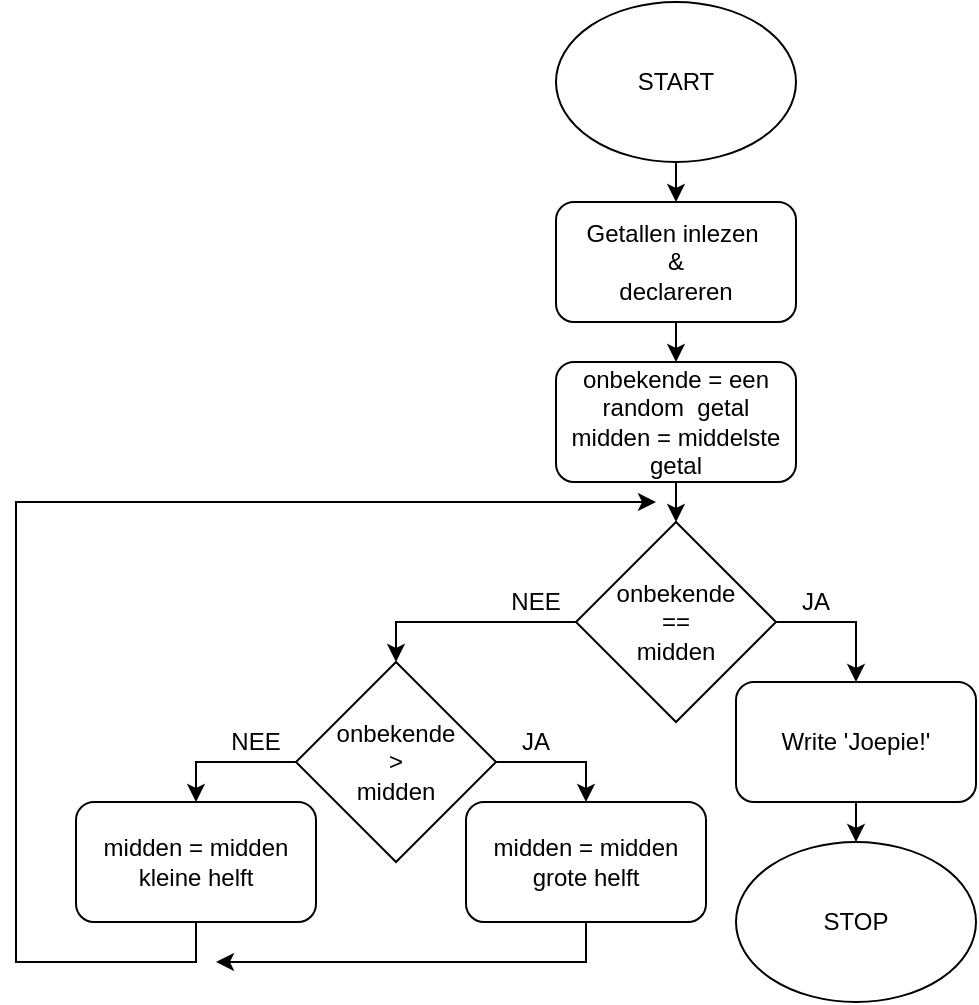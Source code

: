 <mxfile version="12.2.2" type="device" pages="1"><diagram id="wWx_zKWXunfLqnTVthbe" name="Page-1"><mxGraphModel dx="1468" dy="663" grid="1" gridSize="10" guides="1" tooltips="1" connect="1" arrows="1" fold="1" page="1" pageScale="1" pageWidth="700" pageHeight="600" math="0" shadow="0"><root><mxCell id="0"/><mxCell id="1" parent="0"/><mxCell id="rG5E1kZZ0QLNlj-HQiCf-1" style="edgeStyle=orthogonalEdgeStyle;rounded=0;orthogonalLoop=1;jettySize=auto;html=1;exitX=0.5;exitY=1;exitDx=0;exitDy=0;entryX=0.5;entryY=0;entryDx=0;entryDy=0;" edge="1" parent="1" source="rG5E1kZZ0QLNlj-HQiCf-2" target="rG5E1kZZ0QLNlj-HQiCf-4"><mxGeometry relative="1" as="geometry"/></mxCell><mxCell id="rG5E1kZZ0QLNlj-HQiCf-2" value="START" style="ellipse;whiteSpace=wrap;html=1;" vertex="1" parent="1"><mxGeometry x="300" y="30" width="120" height="80" as="geometry"/></mxCell><mxCell id="rG5E1kZZ0QLNlj-HQiCf-3" style="edgeStyle=orthogonalEdgeStyle;rounded=0;orthogonalLoop=1;jettySize=auto;html=1;exitX=0.5;exitY=1;exitDx=0;exitDy=0;entryX=0.5;entryY=0;entryDx=0;entryDy=0;" edge="1" parent="1" source="rG5E1kZZ0QLNlj-HQiCf-4" target="rG5E1kZZ0QLNlj-HQiCf-6"><mxGeometry relative="1" as="geometry"/></mxCell><mxCell id="rG5E1kZZ0QLNlj-HQiCf-4" value="Getallen inlezen&amp;nbsp;&lt;br&gt;&amp;amp;&lt;br&gt;declareren" style="rounded=1;whiteSpace=wrap;html=1;" vertex="1" parent="1"><mxGeometry x="300" y="130" width="120" height="60" as="geometry"/></mxCell><mxCell id="rG5E1kZZ0QLNlj-HQiCf-5" style="edgeStyle=orthogonalEdgeStyle;rounded=0;orthogonalLoop=1;jettySize=auto;html=1;exitX=0.5;exitY=1;exitDx=0;exitDy=0;entryX=0.5;entryY=0;entryDx=0;entryDy=0;" edge="1" parent="1" source="rG5E1kZZ0QLNlj-HQiCf-6" target="rG5E1kZZ0QLNlj-HQiCf-9"><mxGeometry relative="1" as="geometry"/></mxCell><mxCell id="rG5E1kZZ0QLNlj-HQiCf-6" value="onbekende = een&lt;br&gt;random&amp;nbsp; getal&lt;br&gt;midden = middelste&lt;br&gt;getal" style="rounded=1;whiteSpace=wrap;html=1;" vertex="1" parent="1"><mxGeometry x="300" y="210" width="120" height="60" as="geometry"/></mxCell><mxCell id="rG5E1kZZ0QLNlj-HQiCf-8" style="edgeStyle=orthogonalEdgeStyle;rounded=0;orthogonalLoop=1;jettySize=auto;html=1;exitX=1;exitY=0.5;exitDx=0;exitDy=0;" edge="1" parent="1" source="rG5E1kZZ0QLNlj-HQiCf-9" target="rG5E1kZZ0QLNlj-HQiCf-13"><mxGeometry relative="1" as="geometry"/></mxCell><mxCell id="rG5E1kZZ0QLNlj-HQiCf-21" style="edgeStyle=orthogonalEdgeStyle;rounded=0;orthogonalLoop=1;jettySize=auto;html=1;exitX=0;exitY=0.5;exitDx=0;exitDy=0;entryX=0.5;entryY=0;entryDx=0;entryDy=0;" edge="1" parent="1" source="rG5E1kZZ0QLNlj-HQiCf-9" target="rG5E1kZZ0QLNlj-HQiCf-16"><mxGeometry relative="1" as="geometry"/></mxCell><mxCell id="rG5E1kZZ0QLNlj-HQiCf-9" value="onbekende&lt;br&gt;==&lt;br&gt;midden" style="rhombus;whiteSpace=wrap;html=1;" vertex="1" parent="1"><mxGeometry x="310" y="290" width="100" height="100" as="geometry"/></mxCell><mxCell id="rG5E1kZZ0QLNlj-HQiCf-12" style="edgeStyle=orthogonalEdgeStyle;rounded=0;orthogonalLoop=1;jettySize=auto;html=1;exitX=0.5;exitY=1;exitDx=0;exitDy=0;entryX=0.5;entryY=0;entryDx=0;entryDy=0;" edge="1" parent="1" source="rG5E1kZZ0QLNlj-HQiCf-13" target="rG5E1kZZ0QLNlj-HQiCf-14"><mxGeometry relative="1" as="geometry"/></mxCell><mxCell id="rG5E1kZZ0QLNlj-HQiCf-13" value="Write 'Joepie!'" style="rounded=1;whiteSpace=wrap;html=1;" vertex="1" parent="1"><mxGeometry x="390" y="370" width="120" height="60" as="geometry"/></mxCell><mxCell id="rG5E1kZZ0QLNlj-HQiCf-14" value="STOP" style="ellipse;whiteSpace=wrap;html=1;" vertex="1" parent="1"><mxGeometry x="390" y="450" width="120" height="80" as="geometry"/></mxCell><mxCell id="rG5E1kZZ0QLNlj-HQiCf-19" style="edgeStyle=orthogonalEdgeStyle;rounded=0;orthogonalLoop=1;jettySize=auto;html=1;exitX=0;exitY=0.5;exitDx=0;exitDy=0;" edge="1" parent="1" source="rG5E1kZZ0QLNlj-HQiCf-16" target="rG5E1kZZ0QLNlj-HQiCf-17"><mxGeometry relative="1" as="geometry"/></mxCell><mxCell id="rG5E1kZZ0QLNlj-HQiCf-20" style="edgeStyle=orthogonalEdgeStyle;rounded=0;orthogonalLoop=1;jettySize=auto;html=1;exitX=1;exitY=0.5;exitDx=0;exitDy=0;entryX=0.5;entryY=0;entryDx=0;entryDy=0;" edge="1" parent="1" source="rG5E1kZZ0QLNlj-HQiCf-16" target="rG5E1kZZ0QLNlj-HQiCf-18"><mxGeometry relative="1" as="geometry"/></mxCell><mxCell id="rG5E1kZZ0QLNlj-HQiCf-16" value="onbekende&lt;br&gt;&amp;gt;&lt;br&gt;midden" style="rhombus;whiteSpace=wrap;html=1;" vertex="1" parent="1"><mxGeometry x="170" y="360" width="100" height="100" as="geometry"/></mxCell><mxCell id="rG5E1kZZ0QLNlj-HQiCf-22" style="edgeStyle=orthogonalEdgeStyle;rounded=0;orthogonalLoop=1;jettySize=auto;html=1;exitX=0.5;exitY=1;exitDx=0;exitDy=0;" edge="1" parent="1" source="rG5E1kZZ0QLNlj-HQiCf-17"><mxGeometry relative="1" as="geometry"><mxPoint x="350" y="280" as="targetPoint"/><Array as="points"><mxPoint x="120" y="510"/><mxPoint x="30" y="510"/><mxPoint x="30" y="280"/></Array></mxGeometry></mxCell><mxCell id="rG5E1kZZ0QLNlj-HQiCf-17" value="midden = midden kleine helft" style="rounded=1;whiteSpace=wrap;html=1;" vertex="1" parent="1"><mxGeometry x="60" y="430" width="120" height="60" as="geometry"/></mxCell><mxCell id="rG5E1kZZ0QLNlj-HQiCf-23" style="edgeStyle=orthogonalEdgeStyle;rounded=0;orthogonalLoop=1;jettySize=auto;html=1;exitX=0.5;exitY=1;exitDx=0;exitDy=0;" edge="1" parent="1" source="rG5E1kZZ0QLNlj-HQiCf-18"><mxGeometry relative="1" as="geometry"><mxPoint x="130" y="510" as="targetPoint"/><Array as="points"><mxPoint x="315" y="510"/><mxPoint x="140" y="510"/></Array></mxGeometry></mxCell><mxCell id="rG5E1kZZ0QLNlj-HQiCf-18" value="&lt;span style=&quot;white-space: normal&quot;&gt;midden = midden grote helft&lt;/span&gt;" style="rounded=1;whiteSpace=wrap;html=1;" vertex="1" parent="1"><mxGeometry x="255" y="430" width="120" height="60" as="geometry"/></mxCell><mxCell id="rG5E1kZZ0QLNlj-HQiCf-24" value="JA" style="text;html=1;strokeColor=none;fillColor=none;align=center;verticalAlign=middle;whiteSpace=wrap;rounded=0;" vertex="1" parent="1"><mxGeometry x="410" y="320" width="40" height="20" as="geometry"/></mxCell><mxCell id="rG5E1kZZ0QLNlj-HQiCf-25" value="NEE" style="text;html=1;strokeColor=none;fillColor=none;align=center;verticalAlign=middle;whiteSpace=wrap;rounded=0;" vertex="1" parent="1"><mxGeometry x="270" y="320" width="40" height="20" as="geometry"/></mxCell><mxCell id="rG5E1kZZ0QLNlj-HQiCf-26" value="JA" style="text;html=1;strokeColor=none;fillColor=none;align=center;verticalAlign=middle;whiteSpace=wrap;rounded=0;" vertex="1" parent="1"><mxGeometry x="270" y="390" width="40" height="20" as="geometry"/></mxCell><mxCell id="rG5E1kZZ0QLNlj-HQiCf-27" value="NEE" style="text;html=1;strokeColor=none;fillColor=none;align=center;verticalAlign=middle;whiteSpace=wrap;rounded=0;" vertex="1" parent="1"><mxGeometry x="130" y="390" width="40" height="20" as="geometry"/></mxCell></root></mxGraphModel></diagram></mxfile>